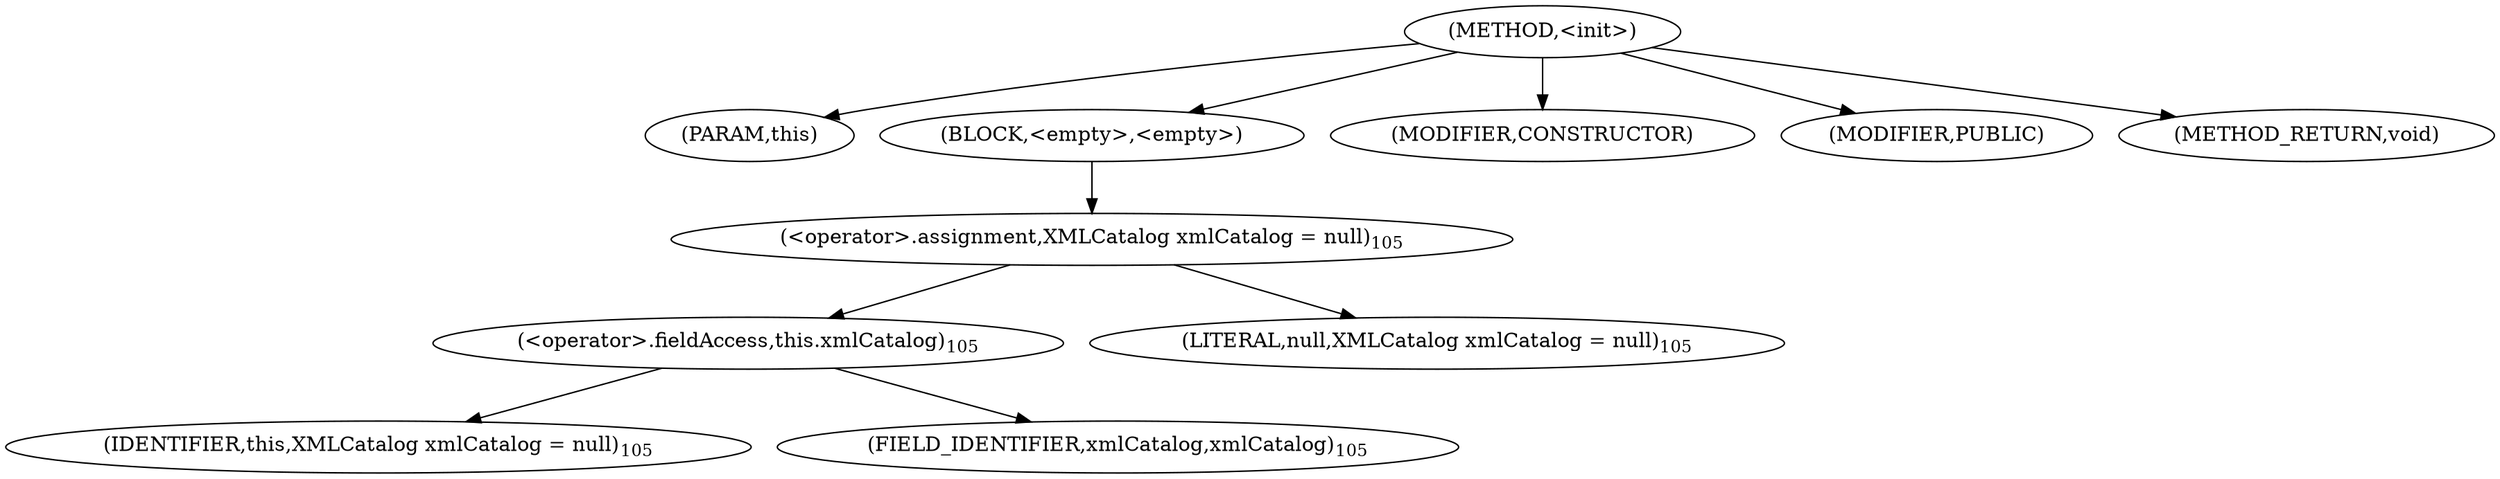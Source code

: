 digraph "&lt;init&gt;" {  
"148" [label = <(METHOD,&lt;init&gt;)> ]
"149" [label = <(PARAM,this)> ]
"150" [label = <(BLOCK,&lt;empty&gt;,&lt;empty&gt;)> ]
"151" [label = <(&lt;operator&gt;.assignment,XMLCatalog xmlCatalog = null)<SUB>105</SUB>> ]
"152" [label = <(&lt;operator&gt;.fieldAccess,this.xmlCatalog)<SUB>105</SUB>> ]
"153" [label = <(IDENTIFIER,this,XMLCatalog xmlCatalog = null)<SUB>105</SUB>> ]
"154" [label = <(FIELD_IDENTIFIER,xmlCatalog,xmlCatalog)<SUB>105</SUB>> ]
"155" [label = <(LITERAL,null,XMLCatalog xmlCatalog = null)<SUB>105</SUB>> ]
"156" [label = <(MODIFIER,CONSTRUCTOR)> ]
"157" [label = <(MODIFIER,PUBLIC)> ]
"158" [label = <(METHOD_RETURN,void)> ]
  "148" -> "149" 
  "148" -> "150" 
  "148" -> "156" 
  "148" -> "157" 
  "148" -> "158" 
  "150" -> "151" 
  "151" -> "152" 
  "151" -> "155" 
  "152" -> "153" 
  "152" -> "154" 
}
